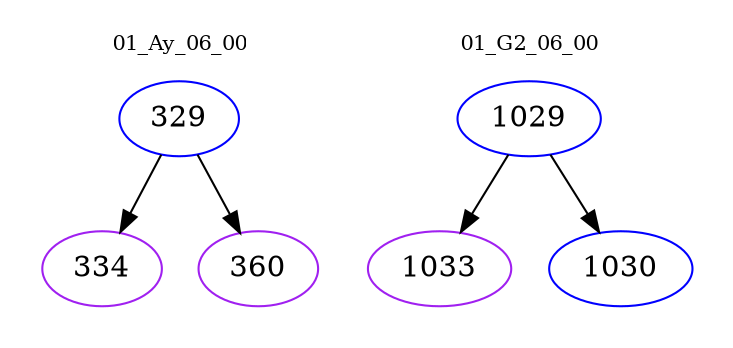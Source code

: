 digraph{
subgraph cluster_0 {
color = white
label = "01_Ay_06_00";
fontsize=10;
T0_329 [label="329", color="blue"]
T0_329 -> T0_334 [color="black"]
T0_334 [label="334", color="purple"]
T0_329 -> T0_360 [color="black"]
T0_360 [label="360", color="purple"]
}
subgraph cluster_1 {
color = white
label = "01_G2_06_00";
fontsize=10;
T1_1029 [label="1029", color="blue"]
T1_1029 -> T1_1033 [color="black"]
T1_1033 [label="1033", color="purple"]
T1_1029 -> T1_1030 [color="black"]
T1_1030 [label="1030", color="blue"]
}
}
